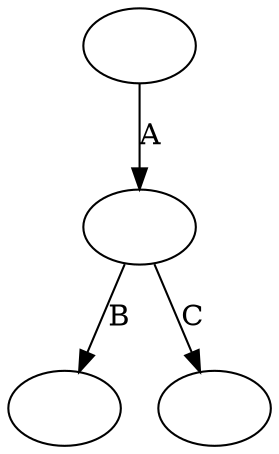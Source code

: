 digraph  {
0 [label=""];
1 [label=""];
2 [label=""];
3 [label=""];
2 -> 1 [label="C"]
2 -> 0 [label="B"]
3 -> 2 [label="A"]
}
